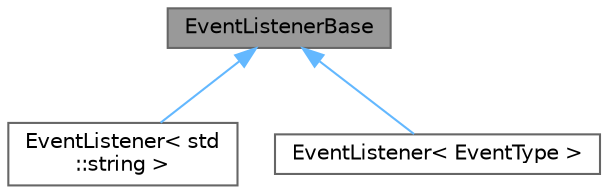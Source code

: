 digraph "EventListenerBase"
{
 // LATEX_PDF_SIZE
  bgcolor="transparent";
  edge [fontname=Helvetica,fontsize=10,labelfontname=Helvetica,labelfontsize=10];
  node [fontname=Helvetica,fontsize=10,shape=box,height=0.2,width=0.4];
  Node1 [id="Node000001",label="EventListenerBase",height=0.2,width=0.4,color="gray40", fillcolor="grey60", style="filled", fontcolor="black",tooltip="unified base class for templatized EventListeners"];
  Node1 -> Node2 [id="edge1_Node000001_Node000002",dir="back",color="steelblue1",style="solid",tooltip=" "];
  Node2 [id="Node000002",label="EventListener\< std\l::string \>",height=0.2,width=0.4,color="gray40", fillcolor="white", style="filled",URL="$dc/d36/classEventListener.html",tooltip=" "];
  Node1 -> Node3 [id="edge2_Node000001_Node000003",dir="back",color="steelblue1",style="solid",tooltip=" "];
  Node3 [id="Node000003",label="EventListener\< EventType \>",height=0.2,width=0.4,color="gray40", fillcolor="white", style="filled",URL="$dc/d36/classEventListener.html",tooltip="Event Listener that listens for a specific kind of event."];
}
